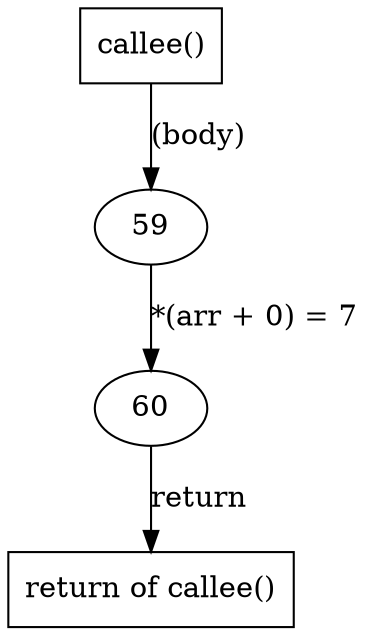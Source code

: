 digraph cfg {
	60 -> ret303 [label = "return
"] ;
	59 -> 60 [label = "*(arr + 0) = 7
"] ;
	fun303 -> 59 [label = "(body)
"] ;
	ret303 [id="ret303",URL="javascript:show_info('\N');",fillcolor=white,style=filled,label ="return of callee()",shape=box];
	fun303 [id="fun303",URL="javascript:show_info('\N');",fillcolor=white,style=filled,label ="callee()",shape=box];
	59 [id="59",URL="javascript:show_info('\N');",fillcolor=white,style=filled,];
	60 [id="60",URL="javascript:show_info('\N');",fillcolor=white,style=filled,];
}
